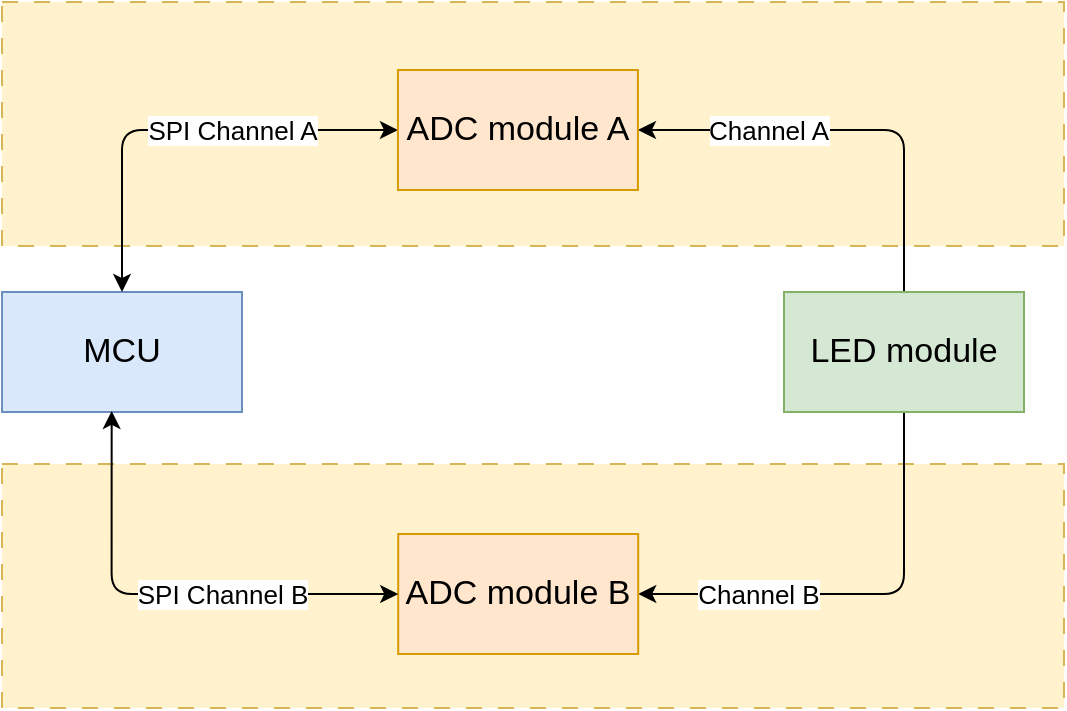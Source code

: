 <mxfile scale="3" border="0">
    <diagram id="LzTGRrPrDBO6Tm46XuKC" name="Page-1">
        <mxGraphModel dx="1690" dy="739" grid="0" gridSize="10" guides="1" tooltips="1" connect="1" arrows="1" fold="1" page="0" pageScale="1" pageWidth="1600" pageHeight="1200" math="0" shadow="0">
            <root>
                <mxCell id="0"/>
                <mxCell id="1" parent="0"/>
                <mxCell id="84" value="" style="rounded=0;whiteSpace=wrap;html=1;fillColor=#fff2cc;dashed=1;dashPattern=8 8;strokeColor=#d6b656;" parent="1" vertex="1">
                    <mxGeometry x="38" y="649" width="531" height="122" as="geometry"/>
                </mxCell>
                <mxCell id="83" value="" style="rounded=0;whiteSpace=wrap;html=1;fillColor=#fff2cc;dashed=1;dashPattern=8 8;strokeColor=#d6b656;" parent="1" vertex="1">
                    <mxGeometry x="38" y="418" width="531" height="122" as="geometry"/>
                </mxCell>
                <mxCell id="62" value="MCU" style="rounded=0;whiteSpace=wrap;html=1;fontSize=17;fillColor=#dae8fc;strokeColor=#6c8ebf;" parent="1" vertex="1">
                    <mxGeometry x="38" y="563" width="120" height="60" as="geometry"/>
                </mxCell>
                <mxCell id="71" style="edgeStyle=orthogonalEdgeStyle;html=1;exitX=0.5;exitY=1;exitDx=0;exitDy=0;entryX=1;entryY=0.5;entryDx=0;entryDy=0;" parent="1" source="64" target="70" edge="1">
                    <mxGeometry relative="1" as="geometry"/>
                </mxCell>
                <mxCell id="79" value="Channel B" style="edgeLabel;html=1;align=center;verticalAlign=middle;resizable=0;points=[];fontSize=13;" parent="71" vertex="1" connectable="0">
                    <mxGeometry x="0.557" y="-2" relative="1" as="geometry">
                        <mxPoint x="10" y="2" as="offset"/>
                    </mxGeometry>
                </mxCell>
                <mxCell id="72" style="edgeStyle=orthogonalEdgeStyle;html=1;exitX=0.5;exitY=0;exitDx=0;exitDy=0;entryX=1;entryY=0.5;entryDx=0;entryDy=0;" parent="1" source="64" target="69" edge="1">
                    <mxGeometry relative="1" as="geometry"/>
                </mxCell>
                <mxCell id="78" value="Channel A" style="edgeLabel;html=1;align=center;verticalAlign=middle;resizable=0;points=[];fontSize=13;" parent="72" vertex="1" connectable="0">
                    <mxGeometry x="0.418" y="1" relative="1" as="geometry">
                        <mxPoint x="2" y="-1" as="offset"/>
                    </mxGeometry>
                </mxCell>
                <mxCell id="64" value="LED module" style="rounded=0;whiteSpace=wrap;html=1;fontSize=17;fillColor=#d5e8d4;strokeColor=#82b366;" parent="1" vertex="1">
                    <mxGeometry x="429" y="563" width="120" height="60" as="geometry"/>
                </mxCell>
                <mxCell id="73" style="edgeStyle=orthogonalEdgeStyle;html=1;exitX=0;exitY=0.5;exitDx=0;exitDy=0;entryX=0.5;entryY=0;entryDx=0;entryDy=0;startArrow=classic;startFill=1;" parent="1" source="69" target="62" edge="1">
                    <mxGeometry relative="1" as="geometry"/>
                </mxCell>
                <mxCell id="80" value="SPI Channel A" style="edgeLabel;html=1;align=center;verticalAlign=middle;resizable=0;points=[];fontSize=13;" parent="73" vertex="1" connectable="0">
                    <mxGeometry x="-0.169" y="-2" relative="1" as="geometry">
                        <mxPoint x="8" y="2" as="offset"/>
                    </mxGeometry>
                </mxCell>
                <mxCell id="69" value="ADC module A" style="rounded=0;whiteSpace=wrap;html=1;fontSize=17;fillColor=#ffe6cc;strokeColor=#d79b00;" parent="1" vertex="1">
                    <mxGeometry x="235.97" y="452" width="120" height="60" as="geometry"/>
                </mxCell>
                <mxCell id="70" value="ADC module B" style="rounded=0;whiteSpace=wrap;html=1;fontSize=17;fillColor=#ffe6cc;strokeColor=#d79b00;" parent="1" vertex="1">
                    <mxGeometry x="236.1" y="684" width="120" height="60" as="geometry"/>
                </mxCell>
                <mxCell id="74" style="edgeStyle=orthogonalEdgeStyle;html=1;exitX=0;exitY=0.5;exitDx=0;exitDy=0;entryX=0.457;entryY=0.991;entryDx=0;entryDy=0;entryPerimeter=0;startArrow=classic;startFill=1;" parent="1" source="70" target="62" edge="1">
                    <mxGeometry relative="1" as="geometry"/>
                </mxCell>
                <mxCell id="82" value="SPI Channel B" style="edgeLabel;html=1;align=center;verticalAlign=middle;resizable=0;points=[];fontSize=13;" parent="74" vertex="1" connectable="0">
                    <mxGeometry x="0.011" y="1" relative="1" as="geometry">
                        <mxPoint x="30" y="-1" as="offset"/>
                    </mxGeometry>
                </mxCell>
            </root>
        </mxGraphModel>
    </diagram>
</mxfile>